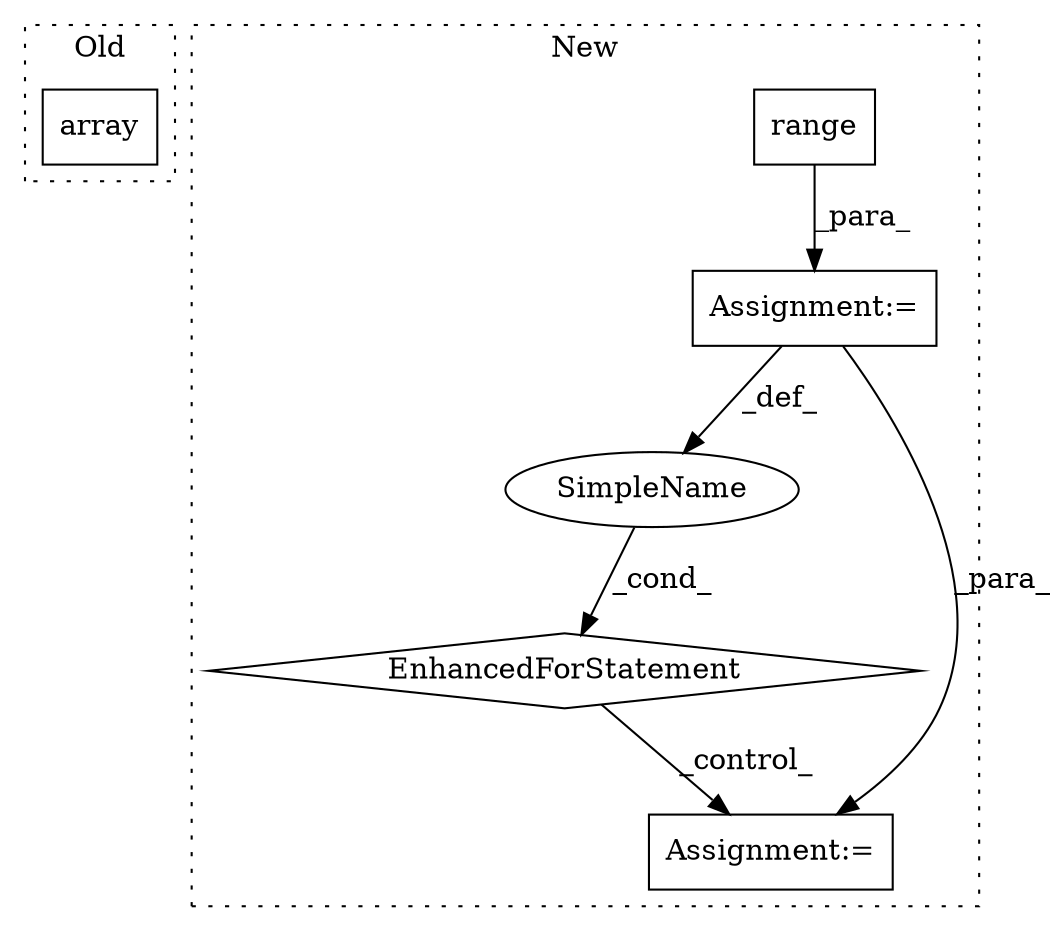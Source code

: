 digraph G {
subgraph cluster0 {
1 [label="array" a="32" s="11815,11934" l="17,-5" shape="box"];
label = "Old";
style="dotted";
}
subgraph cluster1 {
2 [label="range" a="32" s="22342,22365" l="6,1" shape="box"];
3 [label="Assignment:=" a="7" s="22281,22366" l="53,2" shape="box"];
4 [label="EnhancedForStatement" a="70" s="22281,22366" l="53,2" shape="diamond"];
5 [label="SimpleName" a="42" s="22338" l="1" shape="ellipse"];
6 [label="Assignment:=" a="7" s="22386" l="1" shape="box"];
label = "New";
style="dotted";
}
2 -> 3 [label="_para_"];
3 -> 6 [label="_para_"];
3 -> 5 [label="_def_"];
4 -> 6 [label="_control_"];
5 -> 4 [label="_cond_"];
}